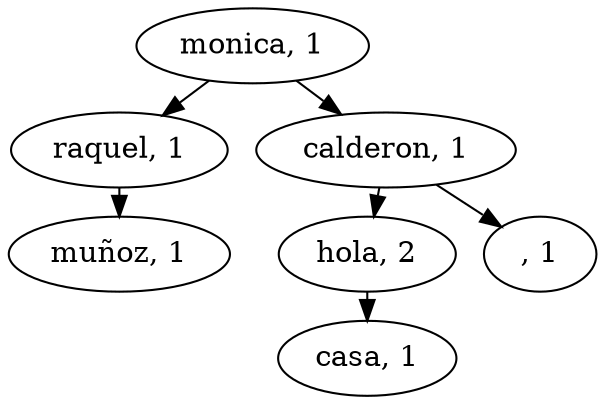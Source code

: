 digraph espejo {
compound=true;
	edge [color="black", dir=fordware]
graph [ranksep=0.20 nodesep=0.20]
"monica, 1" -> "raquel, 1";
"monica, 1" -> "calderon, 1";
"raquel, 1" -> "muñoz, 1";
"calderon, 1" -> "hola, 2";
"calderon, 1" -> ", 1";
"hola, 2" -> "casa, 1";
}